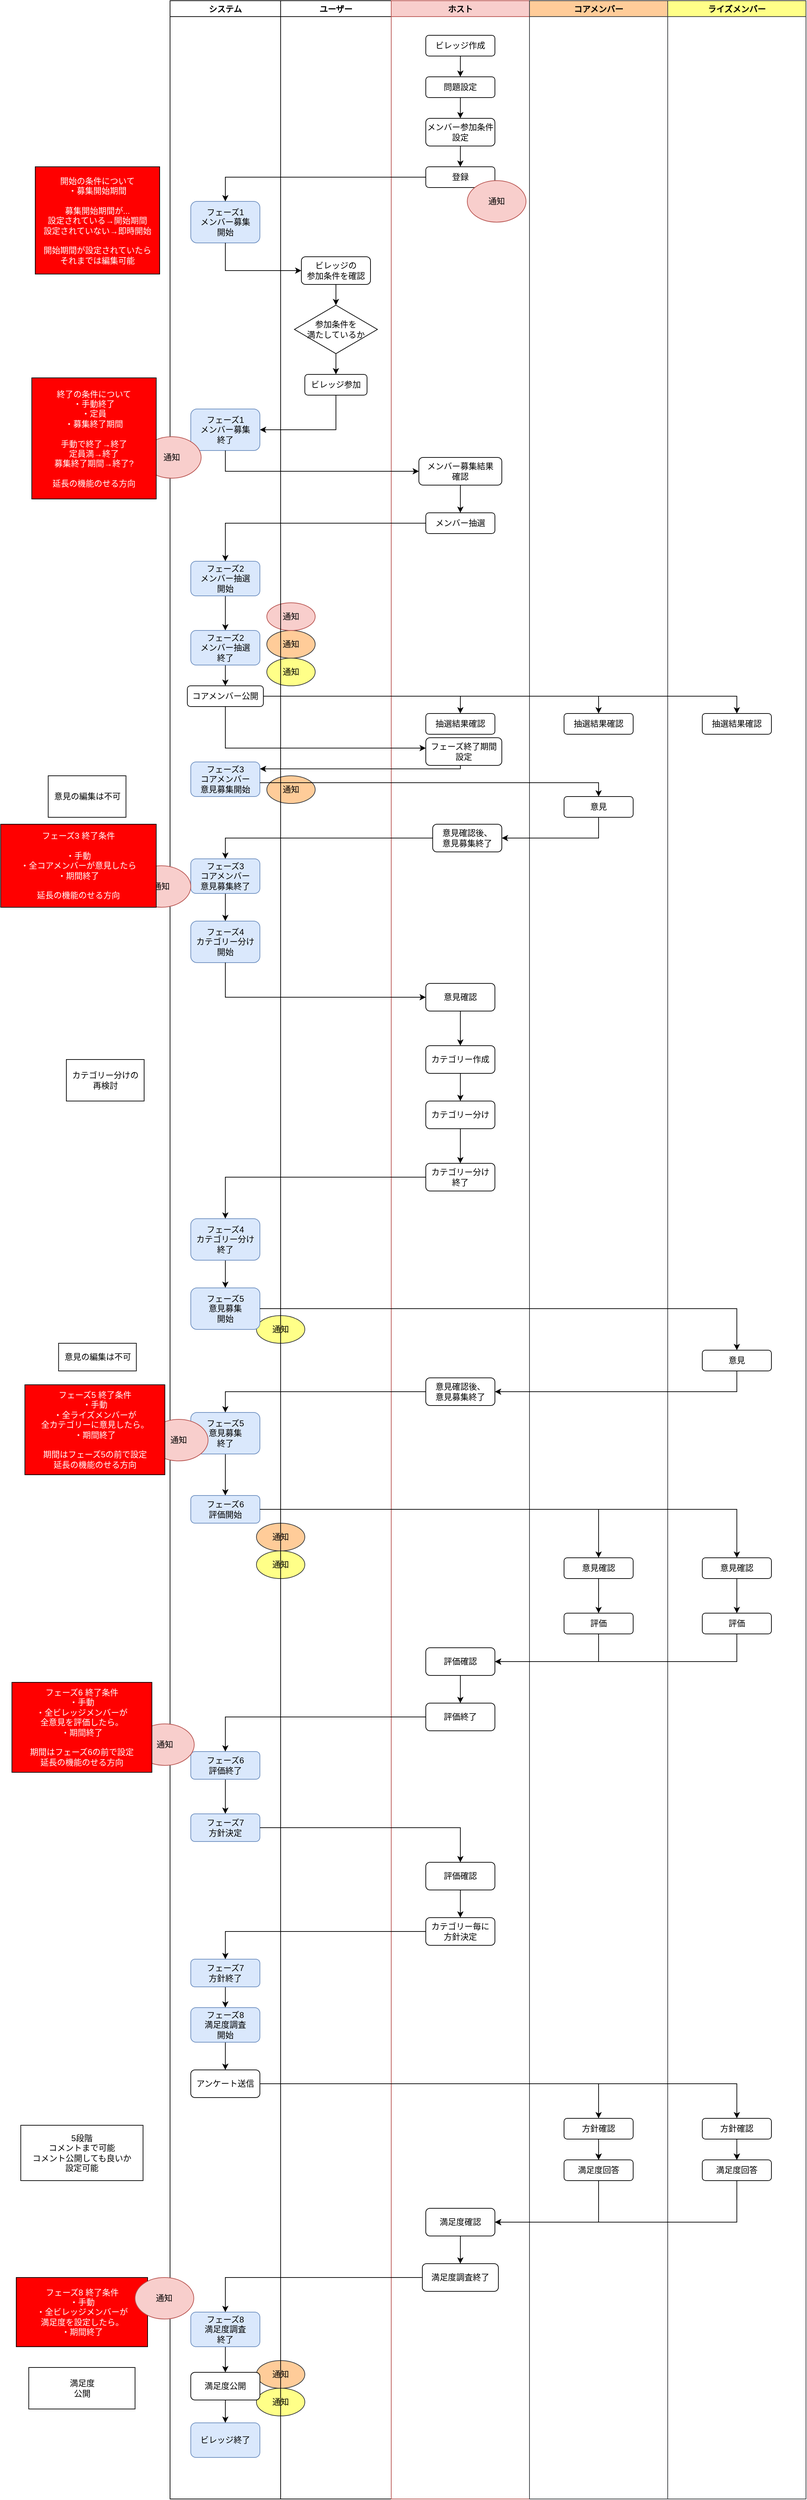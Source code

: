 <mxfile version="20.0.4" type="device"><diagram id="C5RBs43oDa-KdzZeNtuy" name="Page-1"><mxGraphModel dx="2411" dy="882" grid="1" gridSize="10" guides="1" tooltips="1" connect="1" arrows="1" fold="1" page="1" pageScale="1" pageWidth="827" pageHeight="1169" math="0" shadow="0"><root><mxCell id="WIyWlLk6GJQsqaUBKTNV-0"/><mxCell id="WIyWlLk6GJQsqaUBKTNV-1" parent="WIyWlLk6GJQsqaUBKTNV-0"/><mxCell id="SWSCCgDkdomoNlAZWhLv-0" value="ユーザー" style="swimlane;" parent="WIyWlLk6GJQsqaUBKTNV-1" vertex="1"><mxGeometry x="-155" y="40" width="160" height="3610" as="geometry"/></mxCell><mxCell id="6gkPC_VkzmCxlH8mlZe0-21" style="edgeStyle=orthogonalEdgeStyle;rounded=0;orthogonalLoop=1;jettySize=auto;html=1;entryX=0.5;entryY=0;entryDx=0;entryDy=0;fontColor=#000000;" parent="SWSCCgDkdomoNlAZWhLv-0" source="6gkPC_VkzmCxlH8mlZe0-19" target="6gkPC_VkzmCxlH8mlZe0-20" edge="1"><mxGeometry relative="1" as="geometry"/></mxCell><mxCell id="6gkPC_VkzmCxlH8mlZe0-19" value="ビレッジの&lt;br&gt;参加条件を確認" style="rounded=1;whiteSpace=wrap;html=1;" parent="SWSCCgDkdomoNlAZWhLv-0" vertex="1"><mxGeometry x="30" y="370" width="100" height="40" as="geometry"/></mxCell><mxCell id="6gkPC_VkzmCxlH8mlZe0-23" style="edgeStyle=orthogonalEdgeStyle;rounded=0;orthogonalLoop=1;jettySize=auto;html=1;entryX=0.5;entryY=0;entryDx=0;entryDy=0;fontColor=#000000;" parent="SWSCCgDkdomoNlAZWhLv-0" source="6gkPC_VkzmCxlH8mlZe0-20" target="6gkPC_VkzmCxlH8mlZe0-22" edge="1"><mxGeometry relative="1" as="geometry"/></mxCell><mxCell id="6gkPC_VkzmCxlH8mlZe0-20" value="&lt;font color=&quot;#000000&quot;&gt;参加条件を&lt;br&gt;満たしているか&lt;br&gt;&lt;/font&gt;" style="rhombus;whiteSpace=wrap;html=1;fontColor=#FFFFFF;fillColor=none;" parent="SWSCCgDkdomoNlAZWhLv-0" vertex="1"><mxGeometry x="20" y="440" width="120" height="70" as="geometry"/></mxCell><mxCell id="6gkPC_VkzmCxlH8mlZe0-22" value="ビレッジ参加" style="rounded=1;whiteSpace=wrap;html=1;fontColor=#000000;fillColor=none;" parent="SWSCCgDkdomoNlAZWhLv-0" vertex="1"><mxGeometry x="35" y="540" width="90" height="30" as="geometry"/></mxCell><mxCell id="CyjS6ArrnoiRAVvnWglr-14" value="通知" style="ellipse;whiteSpace=wrap;html=1;fillColor=#ffcc99;strokeColor=#36393d;" vertex="1" parent="SWSCCgDkdomoNlAZWhLv-0"><mxGeometry x="-20" y="910" width="70" height="40" as="geometry"/></mxCell><mxCell id="CyjS6ArrnoiRAVvnWglr-17" value="通知" style="ellipse;whiteSpace=wrap;html=1;fillColor=#ffff88;strokeColor=#36393d;" vertex="1" parent="SWSCCgDkdomoNlAZWhLv-0"><mxGeometry x="-20" y="950" width="70" height="40" as="geometry"/></mxCell><mxCell id="CyjS6ArrnoiRAVvnWglr-18" value="通知" style="ellipse;whiteSpace=wrap;html=1;fillColor=#f8cecc;strokeColor=#b85450;" vertex="1" parent="SWSCCgDkdomoNlAZWhLv-0"><mxGeometry x="-20" y="870" width="70" height="40" as="geometry"/></mxCell><mxCell id="CyjS6ArrnoiRAVvnWglr-19" value="通知" style="ellipse;whiteSpace=wrap;html=1;fillColor=#ffcc99;strokeColor=#36393d;" vertex="1" parent="SWSCCgDkdomoNlAZWhLv-0"><mxGeometry x="-20" y="1120" width="70" height="40" as="geometry"/></mxCell><mxCell id="CyjS6ArrnoiRAVvnWglr-21" value="通知" style="ellipse;whiteSpace=wrap;html=1;fillColor=#ffff88;strokeColor=#36393d;" vertex="1" parent="SWSCCgDkdomoNlAZWhLv-0"><mxGeometry x="-35" y="1900" width="70" height="40" as="geometry"/></mxCell><mxCell id="CyjS6ArrnoiRAVvnWglr-23" value="通知" style="ellipse;whiteSpace=wrap;html=1;fillColor=#ffcc99;strokeColor=#36393d;" vertex="1" parent="SWSCCgDkdomoNlAZWhLv-0"><mxGeometry x="-35" y="2200" width="70" height="40" as="geometry"/></mxCell><mxCell id="CyjS6ArrnoiRAVvnWglr-24" value="通知" style="ellipse;whiteSpace=wrap;html=1;fillColor=#ffff88;strokeColor=#36393d;" vertex="1" parent="SWSCCgDkdomoNlAZWhLv-0"><mxGeometry x="-35" y="2240" width="70" height="40" as="geometry"/></mxCell><mxCell id="CyjS6ArrnoiRAVvnWglr-26" value="通知" style="ellipse;whiteSpace=wrap;html=1;fillColor=#ffcc99;strokeColor=#36393d;" vertex="1" parent="SWSCCgDkdomoNlAZWhLv-0"><mxGeometry x="-35" y="3410" width="70" height="40" as="geometry"/></mxCell><mxCell id="CyjS6ArrnoiRAVvnWglr-27" value="通知" style="ellipse;whiteSpace=wrap;html=1;fillColor=#ffff88;strokeColor=#36393d;" vertex="1" parent="SWSCCgDkdomoNlAZWhLv-0"><mxGeometry x="-35" y="3450" width="70" height="40" as="geometry"/></mxCell><mxCell id="SWSCCgDkdomoNlAZWhLv-1" value="ホスト" style="swimlane;fillColor=#f8cecc;strokeColor=#b85450;" parent="WIyWlLk6GJQsqaUBKTNV-1" vertex="1"><mxGeometry x="5" y="40" width="200" height="3610" as="geometry"/></mxCell><mxCell id="6gkPC_VkzmCxlH8mlZe0-10" style="edgeStyle=orthogonalEdgeStyle;rounded=0;orthogonalLoop=1;jettySize=auto;html=1;" parent="SWSCCgDkdomoNlAZWhLv-1" source="6gkPC_VkzmCxlH8mlZe0-3" target="6gkPC_VkzmCxlH8mlZe0-8" edge="1"><mxGeometry relative="1" as="geometry"/></mxCell><mxCell id="6gkPC_VkzmCxlH8mlZe0-3" value="ビレッジ作成" style="rounded=1;whiteSpace=wrap;html=1;" parent="SWSCCgDkdomoNlAZWhLv-1" vertex="1"><mxGeometry x="50" y="50" width="100" height="30" as="geometry"/></mxCell><mxCell id="6gkPC_VkzmCxlH8mlZe0-12" style="edgeStyle=orthogonalEdgeStyle;rounded=0;orthogonalLoop=1;jettySize=auto;html=1;entryX=0.5;entryY=0;entryDx=0;entryDy=0;" parent="SWSCCgDkdomoNlAZWhLv-1" source="6gkPC_VkzmCxlH8mlZe0-4" target="6gkPC_VkzmCxlH8mlZe0-7" edge="1"><mxGeometry relative="1" as="geometry"/></mxCell><mxCell id="6gkPC_VkzmCxlH8mlZe0-4" value="メンバー参加条件&lt;br&gt;設定" style="rounded=1;whiteSpace=wrap;html=1;" parent="SWSCCgDkdomoNlAZWhLv-1" vertex="1"><mxGeometry x="50" y="170" width="100" height="40" as="geometry"/></mxCell><mxCell id="6gkPC_VkzmCxlH8mlZe0-7" value="登録" style="rounded=1;whiteSpace=wrap;html=1;" parent="SWSCCgDkdomoNlAZWhLv-1" vertex="1"><mxGeometry x="50" y="240" width="100" height="30" as="geometry"/></mxCell><mxCell id="6gkPC_VkzmCxlH8mlZe0-11" style="edgeStyle=orthogonalEdgeStyle;rounded=0;orthogonalLoop=1;jettySize=auto;html=1;entryX=0.5;entryY=0;entryDx=0;entryDy=0;" parent="SWSCCgDkdomoNlAZWhLv-1" source="6gkPC_VkzmCxlH8mlZe0-8" target="6gkPC_VkzmCxlH8mlZe0-4" edge="1"><mxGeometry relative="1" as="geometry"/></mxCell><mxCell id="6gkPC_VkzmCxlH8mlZe0-8" value="問題設定" style="rounded=1;whiteSpace=wrap;html=1;" parent="SWSCCgDkdomoNlAZWhLv-1" vertex="1"><mxGeometry x="50" y="110" width="100" height="30" as="geometry"/></mxCell><mxCell id="6gkPC_VkzmCxlH8mlZe0-30" value="メンバー抽選" style="rounded=1;whiteSpace=wrap;html=1;" parent="SWSCCgDkdomoNlAZWhLv-1" vertex="1"><mxGeometry x="50" y="740" width="100" height="30" as="geometry"/></mxCell><mxCell id="6gkPC_VkzmCxlH8mlZe0-42" style="edgeStyle=orthogonalEdgeStyle;rounded=0;orthogonalLoop=1;jettySize=auto;html=1;entryX=0.5;entryY=0;entryDx=0;entryDy=0;fontColor=#000000;strokeColor=#000000;strokeWidth=1;" parent="SWSCCgDkdomoNlAZWhLv-1" source="6gkPC_VkzmCxlH8mlZe0-40" target="6gkPC_VkzmCxlH8mlZe0-30" edge="1"><mxGeometry relative="1" as="geometry"/></mxCell><mxCell id="6gkPC_VkzmCxlH8mlZe0-40" value="メンバー募集結果&lt;br&gt;確認" style="rounded=1;whiteSpace=wrap;html=1;" parent="SWSCCgDkdomoNlAZWhLv-1" vertex="1"><mxGeometry x="40" y="660" width="120" height="40" as="geometry"/></mxCell><mxCell id="6gkPC_VkzmCxlH8mlZe0-55" value="抽選結果確認" style="rounded=1;whiteSpace=wrap;html=1;" parent="SWSCCgDkdomoNlAZWhLv-1" vertex="1"><mxGeometry x="50" y="1030" width="100" height="30" as="geometry"/></mxCell><mxCell id="6gkPC_VkzmCxlH8mlZe0-63" value="意見確認後、&lt;br&gt;意見募集終了" style="rounded=1;whiteSpace=wrap;html=1;" parent="SWSCCgDkdomoNlAZWhLv-1" vertex="1"><mxGeometry x="60" y="1190" width="100" height="40" as="geometry"/></mxCell><mxCell id="6gkPC_VkzmCxlH8mlZe0-71" style="edgeStyle=orthogonalEdgeStyle;rounded=0;orthogonalLoop=1;jettySize=auto;html=1;fontColor=#000000;strokeColor=#000000;strokeWidth=1;" parent="SWSCCgDkdomoNlAZWhLv-1" source="6gkPC_VkzmCxlH8mlZe0-69" target="6gkPC_VkzmCxlH8mlZe0-70" edge="1"><mxGeometry relative="1" as="geometry"/></mxCell><mxCell id="6gkPC_VkzmCxlH8mlZe0-69" value="意見確認" style="rounded=1;whiteSpace=wrap;html=1;" parent="SWSCCgDkdomoNlAZWhLv-1" vertex="1"><mxGeometry x="50" y="1420" width="100" height="40" as="geometry"/></mxCell><mxCell id="6gkPC_VkzmCxlH8mlZe0-75" style="edgeStyle=orthogonalEdgeStyle;rounded=0;orthogonalLoop=1;jettySize=auto;html=1;fontColor=#000000;strokeColor=#000000;strokeWidth=1;" parent="SWSCCgDkdomoNlAZWhLv-1" source="6gkPC_VkzmCxlH8mlZe0-70" target="6gkPC_VkzmCxlH8mlZe0-73" edge="1"><mxGeometry relative="1" as="geometry"/></mxCell><mxCell id="6gkPC_VkzmCxlH8mlZe0-70" value="カテゴリー作成" style="rounded=1;whiteSpace=wrap;html=1;" parent="SWSCCgDkdomoNlAZWhLv-1" vertex="1"><mxGeometry x="50" y="1510" width="100" height="40" as="geometry"/></mxCell><mxCell id="6gkPC_VkzmCxlH8mlZe0-77" style="edgeStyle=orthogonalEdgeStyle;rounded=0;orthogonalLoop=1;jettySize=auto;html=1;fontColor=#000000;strokeColor=#000000;strokeWidth=1;" parent="SWSCCgDkdomoNlAZWhLv-1" source="6gkPC_VkzmCxlH8mlZe0-73" target="6gkPC_VkzmCxlH8mlZe0-76" edge="1"><mxGeometry relative="1" as="geometry"/></mxCell><mxCell id="6gkPC_VkzmCxlH8mlZe0-73" value="カテゴリー分け" style="rounded=1;whiteSpace=wrap;html=1;" parent="SWSCCgDkdomoNlAZWhLv-1" vertex="1"><mxGeometry x="50" y="1590" width="100" height="40" as="geometry"/></mxCell><mxCell id="6gkPC_VkzmCxlH8mlZe0-76" value="カテゴリー分け&lt;br&gt;終了" style="rounded=1;whiteSpace=wrap;html=1;" parent="SWSCCgDkdomoNlAZWhLv-1" vertex="1"><mxGeometry x="50" y="1680" width="100" height="40" as="geometry"/></mxCell><mxCell id="6gkPC_VkzmCxlH8mlZe0-85" value="意見確認後、&lt;br&gt;意見募集終了" style="rounded=1;whiteSpace=wrap;html=1;" parent="SWSCCgDkdomoNlAZWhLv-1" vertex="1"><mxGeometry x="50" y="1990" width="100" height="40" as="geometry"/></mxCell><mxCell id="6gkPC_VkzmCxlH8mlZe0-107" style="edgeStyle=orthogonalEdgeStyle;rounded=0;orthogonalLoop=1;jettySize=auto;html=1;fontColor=#000000;strokeColor=#000000;strokeWidth=1;" parent="SWSCCgDkdomoNlAZWhLv-1" source="6gkPC_VkzmCxlH8mlZe0-103" target="6gkPC_VkzmCxlH8mlZe0-106" edge="1"><mxGeometry relative="1" as="geometry"/></mxCell><mxCell id="6gkPC_VkzmCxlH8mlZe0-103" value="評価確認" style="rounded=1;whiteSpace=wrap;html=1;" parent="SWSCCgDkdomoNlAZWhLv-1" vertex="1"><mxGeometry x="50" y="2380" width="100" height="40" as="geometry"/></mxCell><mxCell id="6gkPC_VkzmCxlH8mlZe0-106" value="評価終了" style="rounded=1;whiteSpace=wrap;html=1;" parent="SWSCCgDkdomoNlAZWhLv-1" vertex="1"><mxGeometry x="50" y="2460" width="100" height="40" as="geometry"/></mxCell><mxCell id="6gkPC_VkzmCxlH8mlZe0-116" style="edgeStyle=orthogonalEdgeStyle;rounded=0;orthogonalLoop=1;jettySize=auto;html=1;fontColor=#000000;strokeColor=#000000;strokeWidth=1;" parent="SWSCCgDkdomoNlAZWhLv-1" source="6gkPC_VkzmCxlH8mlZe0-112" target="6gkPC_VkzmCxlH8mlZe0-115" edge="1"><mxGeometry relative="1" as="geometry"/></mxCell><mxCell id="6gkPC_VkzmCxlH8mlZe0-112" value="評価確認" style="rounded=1;whiteSpace=wrap;html=1;" parent="SWSCCgDkdomoNlAZWhLv-1" vertex="1"><mxGeometry x="50" y="2690" width="100" height="40" as="geometry"/></mxCell><mxCell id="6gkPC_VkzmCxlH8mlZe0-115" value="カテゴリー毎に&lt;br&gt;方針決定" style="rounded=1;whiteSpace=wrap;html=1;" parent="SWSCCgDkdomoNlAZWhLv-1" vertex="1"><mxGeometry x="50" y="2770" width="100" height="40" as="geometry"/></mxCell><mxCell id="6gkPC_VkzmCxlH8mlZe0-142" style="edgeStyle=orthogonalEdgeStyle;rounded=0;orthogonalLoop=1;jettySize=auto;html=1;fontColor=#000000;strokeColor=#000000;strokeWidth=1;" parent="SWSCCgDkdomoNlAZWhLv-1" source="6gkPC_VkzmCxlH8mlZe0-135" target="6gkPC_VkzmCxlH8mlZe0-138" edge="1"><mxGeometry relative="1" as="geometry"/></mxCell><mxCell id="6gkPC_VkzmCxlH8mlZe0-135" value="満足度確認" style="rounded=1;whiteSpace=wrap;html=1;" parent="SWSCCgDkdomoNlAZWhLv-1" vertex="1"><mxGeometry x="50" y="3190" width="100" height="40" as="geometry"/></mxCell><mxCell id="6gkPC_VkzmCxlH8mlZe0-138" value="満足度調査終了" style="rounded=1;whiteSpace=wrap;html=1;" parent="SWSCCgDkdomoNlAZWhLv-1" vertex="1"><mxGeometry x="45" y="3270" width="110" height="40" as="geometry"/></mxCell><mxCell id="CyjS6ArrnoiRAVvnWglr-4" value="フェーズ終了期間&lt;br&gt;設定" style="rounded=1;whiteSpace=wrap;html=1;" vertex="1" parent="SWSCCgDkdomoNlAZWhLv-1"><mxGeometry x="50" y="1065" width="110" height="40" as="geometry"/></mxCell><mxCell id="CyjS6ArrnoiRAVvnWglr-15" value="通知" style="ellipse;whiteSpace=wrap;html=1;fillColor=#f8cecc;strokeColor=#b85450;" vertex="1" parent="SWSCCgDkdomoNlAZWhLv-1"><mxGeometry x="110" y="260" width="85" height="60" as="geometry"/></mxCell><mxCell id="6gkPC_VkzmCxlH8mlZe0-1" value="コアメンバー" style="swimlane;fillColor=#ffcc99;strokeColor=#36393d;" parent="WIyWlLk6GJQsqaUBKTNV-1" vertex="1"><mxGeometry x="205" y="40" width="200" height="3610" as="geometry"/></mxCell><mxCell id="6gkPC_VkzmCxlH8mlZe0-54" value="抽選結果確認" style="rounded=1;whiteSpace=wrap;html=1;" parent="6gkPC_VkzmCxlH8mlZe0-1" vertex="1"><mxGeometry x="50" y="1030" width="100" height="30" as="geometry"/></mxCell><mxCell id="6gkPC_VkzmCxlH8mlZe0-60" value="意見" style="rounded=1;whiteSpace=wrap;html=1;" parent="6gkPC_VkzmCxlH8mlZe0-1" vertex="1"><mxGeometry x="50" y="1150" width="100" height="30" as="geometry"/></mxCell><mxCell id="6gkPC_VkzmCxlH8mlZe0-92" value="評価" style="rounded=1;whiteSpace=wrap;html=1;" parent="6gkPC_VkzmCxlH8mlZe0-1" vertex="1"><mxGeometry x="50" y="2330" width="100" height="30" as="geometry"/></mxCell><mxCell id="6gkPC_VkzmCxlH8mlZe0-98" style="edgeStyle=orthogonalEdgeStyle;rounded=0;orthogonalLoop=1;jettySize=auto;html=1;entryX=0.5;entryY=0;entryDx=0;entryDy=0;fontColor=#000000;strokeColor=#000000;strokeWidth=1;" parent="6gkPC_VkzmCxlH8mlZe0-1" source="6gkPC_VkzmCxlH8mlZe0-93" target="6gkPC_VkzmCxlH8mlZe0-92" edge="1"><mxGeometry relative="1" as="geometry"/></mxCell><mxCell id="6gkPC_VkzmCxlH8mlZe0-93" value="意見確認" style="rounded=1;whiteSpace=wrap;html=1;" parent="6gkPC_VkzmCxlH8mlZe0-1" vertex="1"><mxGeometry x="50" y="2250" width="100" height="30" as="geometry"/></mxCell><mxCell id="6gkPC_VkzmCxlH8mlZe0-125" value="満足度回答" style="rounded=1;whiteSpace=wrap;html=1;" parent="6gkPC_VkzmCxlH8mlZe0-1" vertex="1"><mxGeometry x="50" y="3120" width="100" height="30" as="geometry"/></mxCell><mxCell id="6gkPC_VkzmCxlH8mlZe0-126" style="edgeStyle=orthogonalEdgeStyle;rounded=0;orthogonalLoop=1;jettySize=auto;html=1;entryX=0.5;entryY=0;entryDx=0;entryDy=0;fontColor=#000000;strokeColor=#000000;strokeWidth=1;" parent="6gkPC_VkzmCxlH8mlZe0-1" source="6gkPC_VkzmCxlH8mlZe0-127" target="6gkPC_VkzmCxlH8mlZe0-125" edge="1"><mxGeometry relative="1" as="geometry"/></mxCell><mxCell id="6gkPC_VkzmCxlH8mlZe0-128" value="" style="edgeStyle=orthogonalEdgeStyle;rounded=0;orthogonalLoop=1;jettySize=auto;html=1;fontColor=#000000;strokeColor=#000000;strokeWidth=1;" parent="6gkPC_VkzmCxlH8mlZe0-1" source="6gkPC_VkzmCxlH8mlZe0-127" target="6gkPC_VkzmCxlH8mlZe0-125" edge="1"><mxGeometry relative="1" as="geometry"/></mxCell><mxCell id="6gkPC_VkzmCxlH8mlZe0-127" value="方針確認" style="rounded=1;whiteSpace=wrap;html=1;" parent="6gkPC_VkzmCxlH8mlZe0-1" vertex="1"><mxGeometry x="50" y="3060" width="100" height="30" as="geometry"/></mxCell><mxCell id="6gkPC_VkzmCxlH8mlZe0-2" value="ライズメンバー" style="swimlane;fillColor=#ffff88;strokeColor=#36393d;" parent="WIyWlLk6GJQsqaUBKTNV-1" vertex="1"><mxGeometry x="405" y="40" width="200" height="3610" as="geometry"/></mxCell><mxCell id="6gkPC_VkzmCxlH8mlZe0-56" value="抽選結果確認" style="rounded=1;whiteSpace=wrap;html=1;" parent="6gkPC_VkzmCxlH8mlZe0-2" vertex="1"><mxGeometry x="50" y="1030" width="100" height="30" as="geometry"/></mxCell><mxCell id="6gkPC_VkzmCxlH8mlZe0-82" value="意見" style="rounded=1;whiteSpace=wrap;html=1;" parent="6gkPC_VkzmCxlH8mlZe0-2" vertex="1"><mxGeometry x="50" y="1950" width="100" height="30" as="geometry"/></mxCell><mxCell id="6gkPC_VkzmCxlH8mlZe0-99" value="評価" style="rounded=1;whiteSpace=wrap;html=1;" parent="6gkPC_VkzmCxlH8mlZe0-2" vertex="1"><mxGeometry x="50" y="2330" width="100" height="30" as="geometry"/></mxCell><mxCell id="6gkPC_VkzmCxlH8mlZe0-100" style="edgeStyle=orthogonalEdgeStyle;rounded=0;orthogonalLoop=1;jettySize=auto;html=1;entryX=0.5;entryY=0;entryDx=0;entryDy=0;fontColor=#000000;strokeColor=#000000;strokeWidth=1;" parent="6gkPC_VkzmCxlH8mlZe0-2" source="6gkPC_VkzmCxlH8mlZe0-101" target="6gkPC_VkzmCxlH8mlZe0-99" edge="1"><mxGeometry relative="1" as="geometry"/></mxCell><mxCell id="6gkPC_VkzmCxlH8mlZe0-101" value="意見確認" style="rounded=1;whiteSpace=wrap;html=1;" parent="6gkPC_VkzmCxlH8mlZe0-2" vertex="1"><mxGeometry x="50" y="2250" width="100" height="30" as="geometry"/></mxCell><mxCell id="6gkPC_VkzmCxlH8mlZe0-129" value="満足度回答" style="rounded=1;whiteSpace=wrap;html=1;" parent="6gkPC_VkzmCxlH8mlZe0-2" vertex="1"><mxGeometry x="50" y="3120" width="100" height="30" as="geometry"/></mxCell><mxCell id="6gkPC_VkzmCxlH8mlZe0-130" style="edgeStyle=orthogonalEdgeStyle;rounded=0;orthogonalLoop=1;jettySize=auto;html=1;entryX=0.5;entryY=0;entryDx=0;entryDy=0;fontColor=#000000;strokeColor=#000000;strokeWidth=1;" parent="6gkPC_VkzmCxlH8mlZe0-2" source="6gkPC_VkzmCxlH8mlZe0-132" target="6gkPC_VkzmCxlH8mlZe0-129" edge="1"><mxGeometry relative="1" as="geometry"/></mxCell><mxCell id="6gkPC_VkzmCxlH8mlZe0-131" value="" style="edgeStyle=orthogonalEdgeStyle;rounded=0;orthogonalLoop=1;jettySize=auto;html=1;fontColor=#000000;strokeColor=#000000;strokeWidth=1;" parent="6gkPC_VkzmCxlH8mlZe0-2" source="6gkPC_VkzmCxlH8mlZe0-132" target="6gkPC_VkzmCxlH8mlZe0-129" edge="1"><mxGeometry relative="1" as="geometry"/></mxCell><mxCell id="6gkPC_VkzmCxlH8mlZe0-132" value="方針確認" style="rounded=1;whiteSpace=wrap;html=1;" parent="6gkPC_VkzmCxlH8mlZe0-2" vertex="1"><mxGeometry x="50" y="3060" width="100" height="30" as="geometry"/></mxCell><mxCell id="6gkPC_VkzmCxlH8mlZe0-16" value="システム" style="swimlane;" parent="WIyWlLk6GJQsqaUBKTNV-1" vertex="1"><mxGeometry x="-315" y="40" width="160" height="3610" as="geometry"/></mxCell><mxCell id="6gkPC_VkzmCxlH8mlZe0-14" value="フェーズ1&lt;br&gt;メンバー募集&lt;br&gt;開始" style="rounded=1;whiteSpace=wrap;html=1;fillColor=#dae8fc;strokeColor=#6c8ebf;" parent="6gkPC_VkzmCxlH8mlZe0-16" vertex="1"><mxGeometry x="30" y="290" width="100" height="60" as="geometry"/></mxCell><mxCell id="6gkPC_VkzmCxlH8mlZe0-26" value="フェーズ1&lt;br&gt;メンバー募集&lt;br&gt;終了" style="rounded=1;whiteSpace=wrap;html=1;fillColor=#dae8fc;strokeColor=#6c8ebf;" parent="6gkPC_VkzmCxlH8mlZe0-16" vertex="1"><mxGeometry x="30" y="590" width="100" height="60" as="geometry"/></mxCell><mxCell id="6gkPC_VkzmCxlH8mlZe0-39" style="edgeStyle=orthogonalEdgeStyle;rounded=0;orthogonalLoop=1;jettySize=auto;html=1;entryX=0.5;entryY=0;entryDx=0;entryDy=0;fontColor=#000000;strokeColor=#000000;strokeWidth=1;" parent="6gkPC_VkzmCxlH8mlZe0-16" source="6gkPC_VkzmCxlH8mlZe0-28" target="6gkPC_VkzmCxlH8mlZe0-38" edge="1"><mxGeometry relative="1" as="geometry"/></mxCell><mxCell id="6gkPC_VkzmCxlH8mlZe0-28" value="フェーズ2&lt;br&gt;メンバー抽選&lt;br&gt;開始" style="rounded=1;whiteSpace=wrap;html=1;fillColor=#dae8fc;strokeColor=#6c8ebf;" parent="6gkPC_VkzmCxlH8mlZe0-16" vertex="1"><mxGeometry x="30" y="810" width="100" height="50" as="geometry"/></mxCell><mxCell id="6gkPC_VkzmCxlH8mlZe0-50" style="edgeStyle=orthogonalEdgeStyle;rounded=0;orthogonalLoop=1;jettySize=auto;html=1;entryX=0.5;entryY=0;entryDx=0;entryDy=0;fontColor=#000000;strokeColor=#000000;strokeWidth=1;" parent="6gkPC_VkzmCxlH8mlZe0-16" source="6gkPC_VkzmCxlH8mlZe0-38" target="6gkPC_VkzmCxlH8mlZe0-49" edge="1"><mxGeometry relative="1" as="geometry"/></mxCell><mxCell id="6gkPC_VkzmCxlH8mlZe0-38" value="フェーズ2&lt;br&gt;メンバー抽選&lt;br&gt;終了" style="rounded=1;whiteSpace=wrap;html=1;fillColor=#dae8fc;strokeColor=#6c8ebf;" parent="6gkPC_VkzmCxlH8mlZe0-16" vertex="1"><mxGeometry x="30" y="910" width="100" height="50" as="geometry"/></mxCell><mxCell id="6gkPC_VkzmCxlH8mlZe0-49" value="コアメンバー公開" style="rounded=1;whiteSpace=wrap;html=1;" parent="6gkPC_VkzmCxlH8mlZe0-16" vertex="1"><mxGeometry x="25" y="990" width="110" height="30" as="geometry"/></mxCell><mxCell id="6gkPC_VkzmCxlH8mlZe0-52" value="フェーズ3&lt;br&gt;コアメンバー&lt;br&gt;意見募集開始" style="rounded=1;whiteSpace=wrap;html=1;fillColor=#dae8fc;strokeColor=#6c8ebf;" parent="6gkPC_VkzmCxlH8mlZe0-16" vertex="1"><mxGeometry x="30" y="1100" width="100" height="50" as="geometry"/></mxCell><mxCell id="6gkPC_VkzmCxlH8mlZe0-67" style="edgeStyle=orthogonalEdgeStyle;rounded=0;orthogonalLoop=1;jettySize=auto;html=1;fontColor=#000000;strokeColor=#000000;strokeWidth=1;" parent="6gkPC_VkzmCxlH8mlZe0-16" source="6gkPC_VkzmCxlH8mlZe0-62" target="6gkPC_VkzmCxlH8mlZe0-66" edge="1"><mxGeometry relative="1" as="geometry"/></mxCell><mxCell id="6gkPC_VkzmCxlH8mlZe0-62" value="フェーズ3&lt;br&gt;コアメンバー&lt;br&gt;意見募集終了" style="rounded=1;whiteSpace=wrap;html=1;fillColor=#dae8fc;strokeColor=#6c8ebf;" parent="6gkPC_VkzmCxlH8mlZe0-16" vertex="1"><mxGeometry x="30" y="1240" width="100" height="50" as="geometry"/></mxCell><mxCell id="6gkPC_VkzmCxlH8mlZe0-66" value="フェーズ4&lt;br&gt;カテゴリー分け&lt;br&gt;開始" style="rounded=1;whiteSpace=wrap;html=1;fillColor=#dae8fc;strokeColor=#6c8ebf;" parent="6gkPC_VkzmCxlH8mlZe0-16" vertex="1"><mxGeometry x="30" y="1330" width="100" height="60" as="geometry"/></mxCell><mxCell id="6gkPC_VkzmCxlH8mlZe0-81" style="edgeStyle=orthogonalEdgeStyle;rounded=0;orthogonalLoop=1;jettySize=auto;html=1;fontColor=#000000;strokeColor=#000000;strokeWidth=1;" parent="6gkPC_VkzmCxlH8mlZe0-16" source="6gkPC_VkzmCxlH8mlZe0-78" target="6gkPC_VkzmCxlH8mlZe0-80" edge="1"><mxGeometry relative="1" as="geometry"/></mxCell><mxCell id="6gkPC_VkzmCxlH8mlZe0-78" value="フェーズ4&lt;br&gt;カテゴリー分け&lt;br&gt;終了" style="rounded=1;whiteSpace=wrap;html=1;fillColor=#dae8fc;strokeColor=#6c8ebf;" parent="6gkPC_VkzmCxlH8mlZe0-16" vertex="1"><mxGeometry x="30" y="1760" width="100" height="60" as="geometry"/></mxCell><mxCell id="6gkPC_VkzmCxlH8mlZe0-80" value="フェーズ5&lt;br&gt;意見募集&lt;br&gt;開始" style="rounded=1;whiteSpace=wrap;html=1;fillColor=#dae8fc;strokeColor=#6c8ebf;" parent="6gkPC_VkzmCxlH8mlZe0-16" vertex="1"><mxGeometry x="30" y="1860" width="100" height="60" as="geometry"/></mxCell><mxCell id="6gkPC_VkzmCxlH8mlZe0-91" style="edgeStyle=orthogonalEdgeStyle;rounded=0;orthogonalLoop=1;jettySize=auto;html=1;fontColor=#000000;strokeColor=#000000;strokeWidth=1;" parent="6gkPC_VkzmCxlH8mlZe0-16" source="6gkPC_VkzmCxlH8mlZe0-88" target="6gkPC_VkzmCxlH8mlZe0-90" edge="1"><mxGeometry relative="1" as="geometry"/></mxCell><mxCell id="6gkPC_VkzmCxlH8mlZe0-88" value="フェーズ5&lt;br&gt;意見募集&lt;br&gt;終了" style="rounded=1;whiteSpace=wrap;html=1;fillColor=#dae8fc;strokeColor=#6c8ebf;" parent="6gkPC_VkzmCxlH8mlZe0-16" vertex="1"><mxGeometry x="30" y="2040" width="100" height="60" as="geometry"/></mxCell><mxCell id="6gkPC_VkzmCxlH8mlZe0-90" value="フェーズ6&lt;br&gt;評価開始" style="rounded=1;whiteSpace=wrap;html=1;fillColor=#dae8fc;strokeColor=#6c8ebf;" parent="6gkPC_VkzmCxlH8mlZe0-16" vertex="1"><mxGeometry x="30" y="2160" width="100" height="40" as="geometry"/></mxCell><mxCell id="6gkPC_VkzmCxlH8mlZe0-111" style="edgeStyle=orthogonalEdgeStyle;rounded=0;orthogonalLoop=1;jettySize=auto;html=1;fontColor=#000000;strokeColor=#000000;strokeWidth=1;" parent="6gkPC_VkzmCxlH8mlZe0-16" source="6gkPC_VkzmCxlH8mlZe0-108" target="6gkPC_VkzmCxlH8mlZe0-110" edge="1"><mxGeometry relative="1" as="geometry"/></mxCell><mxCell id="6gkPC_VkzmCxlH8mlZe0-108" value="フェーズ6&lt;br&gt;評価終了" style="rounded=1;whiteSpace=wrap;html=1;fillColor=#dae8fc;strokeColor=#6c8ebf;" parent="6gkPC_VkzmCxlH8mlZe0-16" vertex="1"><mxGeometry x="30" y="2530" width="100" height="40" as="geometry"/></mxCell><mxCell id="6gkPC_VkzmCxlH8mlZe0-110" value="フェーズ7&lt;br&gt;方針決定" style="rounded=1;whiteSpace=wrap;html=1;fillColor=#dae8fc;strokeColor=#6c8ebf;" parent="6gkPC_VkzmCxlH8mlZe0-16" vertex="1"><mxGeometry x="30" y="2620" width="100" height="40" as="geometry"/></mxCell><mxCell id="6gkPC_VkzmCxlH8mlZe0-122" style="edgeStyle=orthogonalEdgeStyle;rounded=0;orthogonalLoop=1;jettySize=auto;html=1;fontColor=#000000;strokeColor=#000000;strokeWidth=1;" parent="6gkPC_VkzmCxlH8mlZe0-16" source="6gkPC_VkzmCxlH8mlZe0-117" target="6gkPC_VkzmCxlH8mlZe0-120" edge="1"><mxGeometry relative="1" as="geometry"/></mxCell><mxCell id="6gkPC_VkzmCxlH8mlZe0-117" value="フェーズ7&lt;br&gt;方針終了" style="rounded=1;whiteSpace=wrap;html=1;fillColor=#dae8fc;strokeColor=#6c8ebf;" parent="6gkPC_VkzmCxlH8mlZe0-16" vertex="1"><mxGeometry x="30" y="2830" width="100" height="40" as="geometry"/></mxCell><mxCell id="6gkPC_VkzmCxlH8mlZe0-124" style="edgeStyle=orthogonalEdgeStyle;rounded=0;orthogonalLoop=1;jettySize=auto;html=1;fontColor=#000000;strokeColor=#000000;strokeWidth=1;" parent="6gkPC_VkzmCxlH8mlZe0-16" source="6gkPC_VkzmCxlH8mlZe0-120" target="6gkPC_VkzmCxlH8mlZe0-123" edge="1"><mxGeometry relative="1" as="geometry"/></mxCell><mxCell id="6gkPC_VkzmCxlH8mlZe0-120" value="フェーズ8&lt;br&gt;満足度調査&lt;br&gt;開始" style="rounded=1;whiteSpace=wrap;html=1;fillColor=#dae8fc;strokeColor=#6c8ebf;" parent="6gkPC_VkzmCxlH8mlZe0-16" vertex="1"><mxGeometry x="30" y="2900" width="100" height="50" as="geometry"/></mxCell><mxCell id="6gkPC_VkzmCxlH8mlZe0-123" value="アンケート送信" style="rounded=1;whiteSpace=wrap;html=1;" parent="6gkPC_VkzmCxlH8mlZe0-16" vertex="1"><mxGeometry x="30" y="2990" width="100" height="40" as="geometry"/></mxCell><mxCell id="CyjS6ArrnoiRAVvnWglr-9" style="edgeStyle=orthogonalEdgeStyle;rounded=0;orthogonalLoop=1;jettySize=auto;html=1;" edge="1" parent="6gkPC_VkzmCxlH8mlZe0-16" source="6gkPC_VkzmCxlH8mlZe0-143" target="CyjS6ArrnoiRAVvnWglr-8"><mxGeometry relative="1" as="geometry"/></mxCell><mxCell id="6gkPC_VkzmCxlH8mlZe0-143" value="フェーズ8&lt;br&gt;満足度調査&lt;br&gt;終了" style="rounded=1;whiteSpace=wrap;html=1;fillColor=#dae8fc;strokeColor=#6c8ebf;" parent="6gkPC_VkzmCxlH8mlZe0-16" vertex="1"><mxGeometry x="30" y="3340" width="100" height="50" as="geometry"/></mxCell><mxCell id="6gkPC_VkzmCxlH8mlZe0-145" value="ビレッジ終了" style="rounded=1;whiteSpace=wrap;html=1;fillColor=#dae8fc;strokeColor=#6c8ebf;" parent="6gkPC_VkzmCxlH8mlZe0-16" vertex="1"><mxGeometry x="30" y="3500" width="100" height="50" as="geometry"/></mxCell><mxCell id="CyjS6ArrnoiRAVvnWglr-10" style="edgeStyle=orthogonalEdgeStyle;rounded=0;orthogonalLoop=1;jettySize=auto;html=1;" edge="1" parent="6gkPC_VkzmCxlH8mlZe0-16" source="CyjS6ArrnoiRAVvnWglr-8" target="6gkPC_VkzmCxlH8mlZe0-145"><mxGeometry relative="1" as="geometry"/></mxCell><mxCell id="CyjS6ArrnoiRAVvnWglr-8" value="満足度公開" style="rounded=1;whiteSpace=wrap;html=1;" vertex="1" parent="6gkPC_VkzmCxlH8mlZe0-16"><mxGeometry x="30" y="3427" width="100" height="40" as="geometry"/></mxCell><mxCell id="CyjS6ArrnoiRAVvnWglr-16" value="通知" style="ellipse;whiteSpace=wrap;html=1;fillColor=#f8cecc;strokeColor=#b85450;" vertex="1" parent="6gkPC_VkzmCxlH8mlZe0-16"><mxGeometry x="-40" y="630" width="85" height="60" as="geometry"/></mxCell><mxCell id="CyjS6ArrnoiRAVvnWglr-28" value="通知" style="ellipse;whiteSpace=wrap;html=1;fillColor=#f8cecc;strokeColor=#b85450;" vertex="1" parent="6gkPC_VkzmCxlH8mlZe0-16"><mxGeometry x="-55" y="1250" width="85" height="60" as="geometry"/></mxCell><mxCell id="CyjS6ArrnoiRAVvnWglr-29" value="通知" style="ellipse;whiteSpace=wrap;html=1;fillColor=#f8cecc;strokeColor=#b85450;" vertex="1" parent="6gkPC_VkzmCxlH8mlZe0-16"><mxGeometry x="-30" y="2050" width="85" height="60" as="geometry"/></mxCell><mxCell id="CyjS6ArrnoiRAVvnWglr-30" value="通知" style="ellipse;whiteSpace=wrap;html=1;fillColor=#f8cecc;strokeColor=#b85450;" vertex="1" parent="6gkPC_VkzmCxlH8mlZe0-16"><mxGeometry x="-50" y="2490" width="85" height="60" as="geometry"/></mxCell><mxCell id="6gkPC_VkzmCxlH8mlZe0-15" style="edgeStyle=orthogonalEdgeStyle;rounded=0;orthogonalLoop=1;jettySize=auto;html=1;entryX=0.5;entryY=0;entryDx=0;entryDy=0;" parent="WIyWlLk6GJQsqaUBKTNV-1" source="6gkPC_VkzmCxlH8mlZe0-7" target="6gkPC_VkzmCxlH8mlZe0-14" edge="1"><mxGeometry relative="1" as="geometry"/></mxCell><mxCell id="6gkPC_VkzmCxlH8mlZe0-17" value="&lt;font color=&quot;#ffffff&quot;&gt;開始の条件について&lt;br&gt;・募集開始期間&lt;br&gt;&lt;br&gt;募集開始期間が...&lt;br&gt;設定されている→開始期間&lt;br&gt;設定されていない→即時開始&lt;br&gt;&lt;br&gt;開始期間が設定されていたら&lt;br&gt;それまでは編集可能&lt;br&gt;&lt;/font&gt;" style="whiteSpace=wrap;html=1;align=center;verticalAlign=middle;treeFolding=1;treeMoving=1;newEdgeStyle={&quot;edgeStyle&quot;:&quot;elbowEdgeStyle&quot;,&quot;startArrow&quot;:&quot;none&quot;,&quot;endArrow&quot;:&quot;none&quot;};fillColor=#FF0000;" parent="WIyWlLk6GJQsqaUBKTNV-1" vertex="1"><mxGeometry x="-510" y="280" width="180" height="155" as="geometry"/></mxCell><mxCell id="6gkPC_VkzmCxlH8mlZe0-25" style="edgeStyle=orthogonalEdgeStyle;rounded=0;orthogonalLoop=1;jettySize=auto;html=1;entryX=0;entryY=0.5;entryDx=0;entryDy=0;fontColor=#000000;strokeColor=#000000;strokeWidth=1;" parent="WIyWlLk6GJQsqaUBKTNV-1" source="6gkPC_VkzmCxlH8mlZe0-14" target="6gkPC_VkzmCxlH8mlZe0-19" edge="1"><mxGeometry relative="1" as="geometry"><Array as="points"><mxPoint x="-235" y="430"/></Array></mxGeometry></mxCell><mxCell id="6gkPC_VkzmCxlH8mlZe0-27" style="edgeStyle=orthogonalEdgeStyle;rounded=0;orthogonalLoop=1;jettySize=auto;html=1;entryX=1;entryY=0.5;entryDx=0;entryDy=0;fontColor=#000000;strokeColor=#000000;strokeWidth=1;" parent="WIyWlLk6GJQsqaUBKTNV-1" source="6gkPC_VkzmCxlH8mlZe0-22" target="6gkPC_VkzmCxlH8mlZe0-26" edge="1"><mxGeometry relative="1" as="geometry"><Array as="points"><mxPoint x="-75" y="660"/></Array></mxGeometry></mxCell><mxCell id="6gkPC_VkzmCxlH8mlZe0-34" value="&lt;font color=&quot;#ffffff&quot;&gt;終了の条件について&lt;br&gt;・手動終了&lt;br&gt;・定員&lt;br&gt;・募集終了期間&lt;br&gt;&lt;br&gt;手動で終了→終了&lt;br&gt;定員満→終了&lt;br&gt;募集終了期間→終了?&lt;br&gt;&lt;br&gt;延長の機能のせる方向&lt;br&gt;&lt;/font&gt;" style="whiteSpace=wrap;html=1;align=center;verticalAlign=middle;treeFolding=1;treeMoving=1;newEdgeStyle={&quot;edgeStyle&quot;:&quot;elbowEdgeStyle&quot;,&quot;startArrow&quot;:&quot;none&quot;,&quot;endArrow&quot;:&quot;none&quot;};fillColor=#FF0000;" parent="WIyWlLk6GJQsqaUBKTNV-1" vertex="1"><mxGeometry x="-515" y="585" width="180" height="175" as="geometry"/></mxCell><mxCell id="6gkPC_VkzmCxlH8mlZe0-41" style="edgeStyle=orthogonalEdgeStyle;rounded=0;orthogonalLoop=1;jettySize=auto;html=1;fontColor=#000000;strokeColor=#000000;strokeWidth=1;" parent="WIyWlLk6GJQsqaUBKTNV-1" source="6gkPC_VkzmCxlH8mlZe0-26" target="6gkPC_VkzmCxlH8mlZe0-40" edge="1"><mxGeometry relative="1" as="geometry"><Array as="points"><mxPoint x="-235" y="720"/></Array></mxGeometry></mxCell><mxCell id="6gkPC_VkzmCxlH8mlZe0-43" style="edgeStyle=orthogonalEdgeStyle;rounded=0;orthogonalLoop=1;jettySize=auto;html=1;fontColor=#000000;strokeColor=#000000;strokeWidth=1;" parent="WIyWlLk6GJQsqaUBKTNV-1" source="6gkPC_VkzmCxlH8mlZe0-30" target="6gkPC_VkzmCxlH8mlZe0-28" edge="1"><mxGeometry relative="1" as="geometry"/></mxCell><mxCell id="6gkPC_VkzmCxlH8mlZe0-57" style="edgeStyle=orthogonalEdgeStyle;rounded=0;orthogonalLoop=1;jettySize=auto;html=1;fontColor=#000000;strokeColor=#000000;strokeWidth=1;" parent="WIyWlLk6GJQsqaUBKTNV-1" source="6gkPC_VkzmCxlH8mlZe0-49" target="6gkPC_VkzmCxlH8mlZe0-55" edge="1"><mxGeometry relative="1" as="geometry"/></mxCell><mxCell id="6gkPC_VkzmCxlH8mlZe0-58" style="edgeStyle=orthogonalEdgeStyle;rounded=0;orthogonalLoop=1;jettySize=auto;html=1;fontColor=#000000;strokeColor=#000000;strokeWidth=1;" parent="WIyWlLk6GJQsqaUBKTNV-1" source="6gkPC_VkzmCxlH8mlZe0-49" target="6gkPC_VkzmCxlH8mlZe0-54" edge="1"><mxGeometry relative="1" as="geometry"/></mxCell><mxCell id="6gkPC_VkzmCxlH8mlZe0-59" style="edgeStyle=orthogonalEdgeStyle;rounded=0;orthogonalLoop=1;jettySize=auto;html=1;fontColor=#000000;strokeColor=#000000;strokeWidth=1;" parent="WIyWlLk6GJQsqaUBKTNV-1" source="6gkPC_VkzmCxlH8mlZe0-49" target="6gkPC_VkzmCxlH8mlZe0-56" edge="1"><mxGeometry relative="1" as="geometry"/></mxCell><mxCell id="6gkPC_VkzmCxlH8mlZe0-61" style="edgeStyle=orthogonalEdgeStyle;rounded=0;orthogonalLoop=1;jettySize=auto;html=1;fontColor=#000000;strokeColor=#000000;strokeWidth=1;" parent="WIyWlLk6GJQsqaUBKTNV-1" source="6gkPC_VkzmCxlH8mlZe0-52" target="6gkPC_VkzmCxlH8mlZe0-60" edge="1"><mxGeometry relative="1" as="geometry"><Array as="points"><mxPoint x="-235" y="1170"/><mxPoint x="305" y="1170"/></Array></mxGeometry></mxCell><mxCell id="6gkPC_VkzmCxlH8mlZe0-64" style="edgeStyle=orthogonalEdgeStyle;rounded=0;orthogonalLoop=1;jettySize=auto;html=1;fontColor=#000000;strokeColor=#000000;strokeWidth=1;" parent="WIyWlLk6GJQsqaUBKTNV-1" source="6gkPC_VkzmCxlH8mlZe0-60" target="6gkPC_VkzmCxlH8mlZe0-63" edge="1"><mxGeometry relative="1" as="geometry"><Array as="points"><mxPoint x="305" y="1250"/></Array></mxGeometry></mxCell><mxCell id="6gkPC_VkzmCxlH8mlZe0-65" style="edgeStyle=orthogonalEdgeStyle;rounded=0;orthogonalLoop=1;jettySize=auto;html=1;fontColor=#000000;strokeColor=#000000;strokeWidth=1;" parent="WIyWlLk6GJQsqaUBKTNV-1" source="6gkPC_VkzmCxlH8mlZe0-63" target="6gkPC_VkzmCxlH8mlZe0-62" edge="1"><mxGeometry relative="1" as="geometry"/></mxCell><mxCell id="6gkPC_VkzmCxlH8mlZe0-68" value="&lt;font color=&quot;#ffffff&quot;&gt;フェーズ3 終了条件&lt;br&gt;&lt;br&gt;・手動&lt;br&gt;・全コアメンバーが意見したら&lt;br&gt;・期間終了&lt;br&gt;&lt;br&gt;&lt;/font&gt;&lt;span style=&quot;color: rgb(255, 255, 255);&quot;&gt;延長の機能のせる方向&lt;/span&gt;&lt;font color=&quot;#ffffff&quot;&gt;&lt;br&gt;&lt;/font&gt;" style="whiteSpace=wrap;html=1;align=center;verticalAlign=middle;treeFolding=1;treeMoving=1;newEdgeStyle={&quot;edgeStyle&quot;:&quot;elbowEdgeStyle&quot;,&quot;startArrow&quot;:&quot;none&quot;,&quot;endArrow&quot;:&quot;none&quot;};fillColor=#FF0000;" parent="WIyWlLk6GJQsqaUBKTNV-1" vertex="1"><mxGeometry x="-560" y="1230" width="225" height="120" as="geometry"/></mxCell><mxCell id="6gkPC_VkzmCxlH8mlZe0-72" style="edgeStyle=orthogonalEdgeStyle;rounded=0;orthogonalLoop=1;jettySize=auto;html=1;entryX=0;entryY=0.5;entryDx=0;entryDy=0;fontColor=#000000;strokeColor=#000000;strokeWidth=1;" parent="WIyWlLk6GJQsqaUBKTNV-1" source="6gkPC_VkzmCxlH8mlZe0-66" target="6gkPC_VkzmCxlH8mlZe0-69" edge="1"><mxGeometry relative="1" as="geometry"><Array as="points"><mxPoint x="-235" y="1480"/></Array></mxGeometry></mxCell><mxCell id="6gkPC_VkzmCxlH8mlZe0-79" style="edgeStyle=orthogonalEdgeStyle;rounded=0;orthogonalLoop=1;jettySize=auto;html=1;fontColor=#000000;strokeColor=#000000;strokeWidth=1;" parent="WIyWlLk6GJQsqaUBKTNV-1" source="6gkPC_VkzmCxlH8mlZe0-76" target="6gkPC_VkzmCxlH8mlZe0-78" edge="1"><mxGeometry relative="1" as="geometry"><Array as="points"><mxPoint x="-235" y="1740"/></Array></mxGeometry></mxCell><mxCell id="6gkPC_VkzmCxlH8mlZe0-83" style="edgeStyle=orthogonalEdgeStyle;rounded=0;orthogonalLoop=1;jettySize=auto;html=1;entryX=0.5;entryY=0;entryDx=0;entryDy=0;fontColor=#000000;strokeColor=#000000;strokeWidth=1;startArrow=none;" parent="WIyWlLk6GJQsqaUBKTNV-1" source="6gkPC_VkzmCxlH8mlZe0-80" target="6gkPC_VkzmCxlH8mlZe0-82" edge="1"><mxGeometry relative="1" as="geometry"/></mxCell><mxCell id="6gkPC_VkzmCxlH8mlZe0-86" style="edgeStyle=orthogonalEdgeStyle;rounded=0;orthogonalLoop=1;jettySize=auto;html=1;fontColor=#000000;strokeColor=#000000;strokeWidth=1;" parent="WIyWlLk6GJQsqaUBKTNV-1" source="6gkPC_VkzmCxlH8mlZe0-82" target="6gkPC_VkzmCxlH8mlZe0-85" edge="1"><mxGeometry relative="1" as="geometry"><mxPoint x="185" y="2060" as="targetPoint"/><Array as="points"><mxPoint x="505" y="2050"/></Array></mxGeometry></mxCell><mxCell id="6gkPC_VkzmCxlH8mlZe0-87" value="&lt;font color=&quot;#ffffff&quot;&gt;フェーズ5 終了条件&lt;br&gt;・手動&lt;br&gt;&lt;/font&gt;&lt;span style=&quot;color: rgb(255, 255, 255);&quot;&gt;・全ライズメンバーが&lt;br&gt;全カテゴリーに意見したら。&lt;/span&gt;&lt;font color=&quot;#ffffff&quot;&gt;&lt;br&gt;・期間終了&lt;br&gt;&lt;br&gt;期間はフェーズ5の前で設定&lt;br&gt;&lt;/font&gt;&lt;span style=&quot;color: rgb(255, 255, 255);&quot;&gt;延長の機能のせる方向&lt;/span&gt;&lt;font color=&quot;#ffffff&quot;&gt;&lt;br&gt;&lt;/font&gt;" style="whiteSpace=wrap;html=1;align=center;verticalAlign=middle;treeFolding=1;treeMoving=1;newEdgeStyle={&quot;edgeStyle&quot;:&quot;elbowEdgeStyle&quot;,&quot;startArrow&quot;:&quot;none&quot;,&quot;endArrow&quot;:&quot;none&quot;};fillColor=#FF0000;" parent="WIyWlLk6GJQsqaUBKTNV-1" vertex="1"><mxGeometry x="-525" y="2040" width="202.5" height="130" as="geometry"/></mxCell><mxCell id="6gkPC_VkzmCxlH8mlZe0-89" style="edgeStyle=orthogonalEdgeStyle;rounded=0;orthogonalLoop=1;jettySize=auto;html=1;fontColor=#000000;strokeColor=#000000;strokeWidth=1;" parent="WIyWlLk6GJQsqaUBKTNV-1" source="6gkPC_VkzmCxlH8mlZe0-85" target="6gkPC_VkzmCxlH8mlZe0-88" edge="1"><mxGeometry relative="1" as="geometry"/></mxCell><mxCell id="6gkPC_VkzmCxlH8mlZe0-94" style="edgeStyle=orthogonalEdgeStyle;rounded=0;orthogonalLoop=1;jettySize=auto;html=1;fontColor=#000000;strokeColor=#000000;strokeWidth=1;" parent="WIyWlLk6GJQsqaUBKTNV-1" source="6gkPC_VkzmCxlH8mlZe0-90" target="6gkPC_VkzmCxlH8mlZe0-93" edge="1"><mxGeometry relative="1" as="geometry"/></mxCell><mxCell id="6gkPC_VkzmCxlH8mlZe0-102" style="edgeStyle=orthogonalEdgeStyle;rounded=0;orthogonalLoop=1;jettySize=auto;html=1;fontColor=#000000;strokeColor=#000000;strokeWidth=1;" parent="WIyWlLk6GJQsqaUBKTNV-1" source="6gkPC_VkzmCxlH8mlZe0-90" target="6gkPC_VkzmCxlH8mlZe0-101" edge="1"><mxGeometry relative="1" as="geometry"/></mxCell><mxCell id="6gkPC_VkzmCxlH8mlZe0-104" style="edgeStyle=orthogonalEdgeStyle;rounded=0;orthogonalLoop=1;jettySize=auto;html=1;fontColor=#000000;strokeColor=#000000;strokeWidth=1;" parent="WIyWlLk6GJQsqaUBKTNV-1" source="6gkPC_VkzmCxlH8mlZe0-92" target="6gkPC_VkzmCxlH8mlZe0-103" edge="1"><mxGeometry relative="1" as="geometry"><Array as="points"><mxPoint x="305" y="2440"/></Array></mxGeometry></mxCell><mxCell id="6gkPC_VkzmCxlH8mlZe0-105" style="edgeStyle=orthogonalEdgeStyle;rounded=0;orthogonalLoop=1;jettySize=auto;html=1;fontColor=#000000;strokeColor=#000000;strokeWidth=1;" parent="WIyWlLk6GJQsqaUBKTNV-1" source="6gkPC_VkzmCxlH8mlZe0-99" target="6gkPC_VkzmCxlH8mlZe0-103" edge="1"><mxGeometry relative="1" as="geometry"><Array as="points"><mxPoint x="505" y="2440"/></Array></mxGeometry></mxCell><mxCell id="6gkPC_VkzmCxlH8mlZe0-109" style="edgeStyle=orthogonalEdgeStyle;rounded=0;orthogonalLoop=1;jettySize=auto;html=1;fontColor=#000000;strokeColor=#000000;strokeWidth=1;" parent="WIyWlLk6GJQsqaUBKTNV-1" source="6gkPC_VkzmCxlH8mlZe0-106" target="6gkPC_VkzmCxlH8mlZe0-108" edge="1"><mxGeometry relative="1" as="geometry"/></mxCell><mxCell id="6gkPC_VkzmCxlH8mlZe0-113" style="edgeStyle=orthogonalEdgeStyle;rounded=0;orthogonalLoop=1;jettySize=auto;html=1;fontColor=#000000;strokeColor=#000000;strokeWidth=1;" parent="WIyWlLk6GJQsqaUBKTNV-1" source="6gkPC_VkzmCxlH8mlZe0-110" target="6gkPC_VkzmCxlH8mlZe0-112" edge="1"><mxGeometry relative="1" as="geometry"/></mxCell><mxCell id="6gkPC_VkzmCxlH8mlZe0-118" style="edgeStyle=orthogonalEdgeStyle;rounded=0;orthogonalLoop=1;jettySize=auto;html=1;fontColor=#000000;strokeColor=#000000;strokeWidth=1;" parent="WIyWlLk6GJQsqaUBKTNV-1" source="6gkPC_VkzmCxlH8mlZe0-115" target="6gkPC_VkzmCxlH8mlZe0-117" edge="1"><mxGeometry relative="1" as="geometry"/></mxCell><mxCell id="6gkPC_VkzmCxlH8mlZe0-133" style="edgeStyle=orthogonalEdgeStyle;rounded=0;orthogonalLoop=1;jettySize=auto;html=1;fontColor=#000000;strokeColor=#000000;strokeWidth=1;" parent="WIyWlLk6GJQsqaUBKTNV-1" source="6gkPC_VkzmCxlH8mlZe0-123" target="6gkPC_VkzmCxlH8mlZe0-127" edge="1"><mxGeometry relative="1" as="geometry"/></mxCell><mxCell id="6gkPC_VkzmCxlH8mlZe0-134" style="edgeStyle=orthogonalEdgeStyle;rounded=0;orthogonalLoop=1;jettySize=auto;html=1;fontColor=#000000;strokeColor=#000000;strokeWidth=1;" parent="WIyWlLk6GJQsqaUBKTNV-1" source="6gkPC_VkzmCxlH8mlZe0-123" target="6gkPC_VkzmCxlH8mlZe0-132" edge="1"><mxGeometry relative="1" as="geometry"/></mxCell><mxCell id="6gkPC_VkzmCxlH8mlZe0-136" style="edgeStyle=orthogonalEdgeStyle;rounded=0;orthogonalLoop=1;jettySize=auto;html=1;fontColor=#000000;strokeColor=#000000;strokeWidth=1;" parent="WIyWlLk6GJQsqaUBKTNV-1" source="6gkPC_VkzmCxlH8mlZe0-125" target="6gkPC_VkzmCxlH8mlZe0-135" edge="1"><mxGeometry relative="1" as="geometry"><Array as="points"><mxPoint x="305" y="3250"/></Array></mxGeometry></mxCell><mxCell id="6gkPC_VkzmCxlH8mlZe0-137" style="edgeStyle=orthogonalEdgeStyle;rounded=0;orthogonalLoop=1;jettySize=auto;html=1;fontColor=#000000;strokeColor=#000000;strokeWidth=1;" parent="WIyWlLk6GJQsqaUBKTNV-1" source="6gkPC_VkzmCxlH8mlZe0-129" target="6gkPC_VkzmCxlH8mlZe0-135" edge="1"><mxGeometry relative="1" as="geometry"><Array as="points"><mxPoint x="505" y="3250"/></Array></mxGeometry></mxCell><mxCell id="6gkPC_VkzmCxlH8mlZe0-144" style="edgeStyle=orthogonalEdgeStyle;rounded=0;orthogonalLoop=1;jettySize=auto;html=1;fontColor=#000000;strokeColor=#000000;strokeWidth=1;" parent="WIyWlLk6GJQsqaUBKTNV-1" source="6gkPC_VkzmCxlH8mlZe0-138" target="6gkPC_VkzmCxlH8mlZe0-143" edge="1"><mxGeometry relative="1" as="geometry"/></mxCell><mxCell id="6gkPC_VkzmCxlH8mlZe0-147" value="&lt;font color=&quot;#ffffff&quot;&gt;フェーズ8 終了条件&lt;br&gt;&lt;/font&gt;&lt;font color=&quot;#ffffff&quot;&gt;・手動&lt;br&gt;&lt;/font&gt;&lt;span style=&quot;color: rgb(255, 255, 255);&quot;&gt;・全ビレッジメンバーが&lt;br&gt;満足度を設定したら。&lt;/span&gt;&lt;font color=&quot;#ffffff&quot;&gt;&lt;br&gt;・期間終了&lt;br&gt;&lt;/font&gt;" style="whiteSpace=wrap;html=1;align=center;verticalAlign=middle;treeFolding=1;treeMoving=1;newEdgeStyle={&quot;edgeStyle&quot;:&quot;elbowEdgeStyle&quot;,&quot;startArrow&quot;:&quot;none&quot;,&quot;endArrow&quot;:&quot;none&quot;};fillColor=#FF0000;" parent="WIyWlLk6GJQsqaUBKTNV-1" vertex="1"><mxGeometry x="-537.5" y="3330" width="190" height="100" as="geometry"/></mxCell><mxCell id="CyjS6ArrnoiRAVvnWglr-0" value="カテゴリー分けの&lt;br&gt;再検討" style="rounded=0;whiteSpace=wrap;html=1;" vertex="1" parent="WIyWlLk6GJQsqaUBKTNV-1"><mxGeometry x="-465" y="1570" width="112.5" height="60" as="geometry"/></mxCell><mxCell id="CyjS6ArrnoiRAVvnWglr-1" value="意見の編集は不可" style="rounded=0;whiteSpace=wrap;html=1;" vertex="1" parent="WIyWlLk6GJQsqaUBKTNV-1"><mxGeometry x="-476.25" y="1980" width="112.5" height="40" as="geometry"/></mxCell><mxCell id="CyjS6ArrnoiRAVvnWglr-2" value="意見の編集は不可" style="rounded=0;whiteSpace=wrap;html=1;" vertex="1" parent="WIyWlLk6GJQsqaUBKTNV-1"><mxGeometry x="-491.25" y="1160" width="112.5" height="60" as="geometry"/></mxCell><mxCell id="CyjS6ArrnoiRAVvnWglr-3" value="&lt;font color=&quot;#ffffff&quot;&gt;フェーズ6 終了条件&lt;br&gt;・手動&lt;br&gt;&lt;/font&gt;&lt;span style=&quot;color: rgb(255, 255, 255);&quot;&gt;・全ビレッジメンバーが&lt;br&gt;全意見を評価したら。&lt;/span&gt;&lt;font color=&quot;#ffffff&quot;&gt;&lt;br&gt;・期間終了&lt;br&gt;&lt;br&gt;期間はフェーズ6の前で設定&lt;br&gt;&lt;/font&gt;&lt;span style=&quot;color: rgb(255, 255, 255);&quot;&gt;延長の機能のせる方向&lt;/span&gt;&lt;font color=&quot;#ffffff&quot;&gt;&lt;br&gt;&lt;/font&gt;" style="whiteSpace=wrap;html=1;align=center;verticalAlign=middle;treeFolding=1;treeMoving=1;newEdgeStyle={&quot;edgeStyle&quot;:&quot;elbowEdgeStyle&quot;,&quot;startArrow&quot;:&quot;none&quot;,&quot;endArrow&quot;:&quot;none&quot;};fillColor=#FF0000;" vertex="1" parent="WIyWlLk6GJQsqaUBKTNV-1"><mxGeometry x="-543.75" y="2470" width="202.5" height="130" as="geometry"/></mxCell><mxCell id="CyjS6ArrnoiRAVvnWglr-5" style="edgeStyle=orthogonalEdgeStyle;rounded=0;orthogonalLoop=1;jettySize=auto;html=1;" edge="1" parent="WIyWlLk6GJQsqaUBKTNV-1" source="6gkPC_VkzmCxlH8mlZe0-49" target="CyjS6ArrnoiRAVvnWglr-4"><mxGeometry relative="1" as="geometry"><mxPoint x="-5" y="1110" as="targetPoint"/><Array as="points"><mxPoint x="-235" y="1120"/></Array></mxGeometry></mxCell><mxCell id="CyjS6ArrnoiRAVvnWglr-6" style="edgeStyle=orthogonalEdgeStyle;rounded=0;orthogonalLoop=1;jettySize=auto;html=1;" edge="1" parent="WIyWlLk6GJQsqaUBKTNV-1" source="CyjS6ArrnoiRAVvnWglr-4" target="6gkPC_VkzmCxlH8mlZe0-52"><mxGeometry relative="1" as="geometry"><Array as="points"><mxPoint x="105" y="1150"/></Array></mxGeometry></mxCell><mxCell id="CyjS6ArrnoiRAVvnWglr-7" value="5段階&lt;br&gt;コメントまで可能&lt;br&gt;コメント公開しても良いか&lt;br&gt;設定可能" style="rounded=0;whiteSpace=wrap;html=1;" vertex="1" parent="WIyWlLk6GJQsqaUBKTNV-1"><mxGeometry x="-530.94" y="3110" width="176.87" height="80" as="geometry"/></mxCell><mxCell id="CyjS6ArrnoiRAVvnWglr-11" value="満足度&lt;br&gt;公開" style="rounded=0;whiteSpace=wrap;html=1;" vertex="1" parent="WIyWlLk6GJQsqaUBKTNV-1"><mxGeometry x="-519.38" y="3460" width="153.75" height="60" as="geometry"/></mxCell><mxCell id="CyjS6ArrnoiRAVvnWglr-31" value="通知" style="ellipse;whiteSpace=wrap;html=1;fillColor=#f8cecc;strokeColor=#b85450;" vertex="1" parent="WIyWlLk6GJQsqaUBKTNV-1"><mxGeometry x="-365.63" y="3330" width="85" height="60" as="geometry"/></mxCell></root></mxGraphModel></diagram></mxfile>